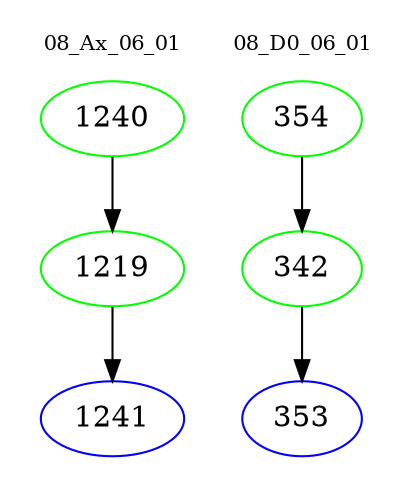 digraph{
subgraph cluster_0 {
color = white
label = "08_Ax_06_01";
fontsize=10;
T0_1240 [label="1240", color="green"]
T0_1240 -> T0_1219 [color="black"]
T0_1219 [label="1219", color="green"]
T0_1219 -> T0_1241 [color="black"]
T0_1241 [label="1241", color="blue"]
}
subgraph cluster_1 {
color = white
label = "08_D0_06_01";
fontsize=10;
T1_354 [label="354", color="green"]
T1_354 -> T1_342 [color="black"]
T1_342 [label="342", color="green"]
T1_342 -> T1_353 [color="black"]
T1_353 [label="353", color="blue"]
}
}

